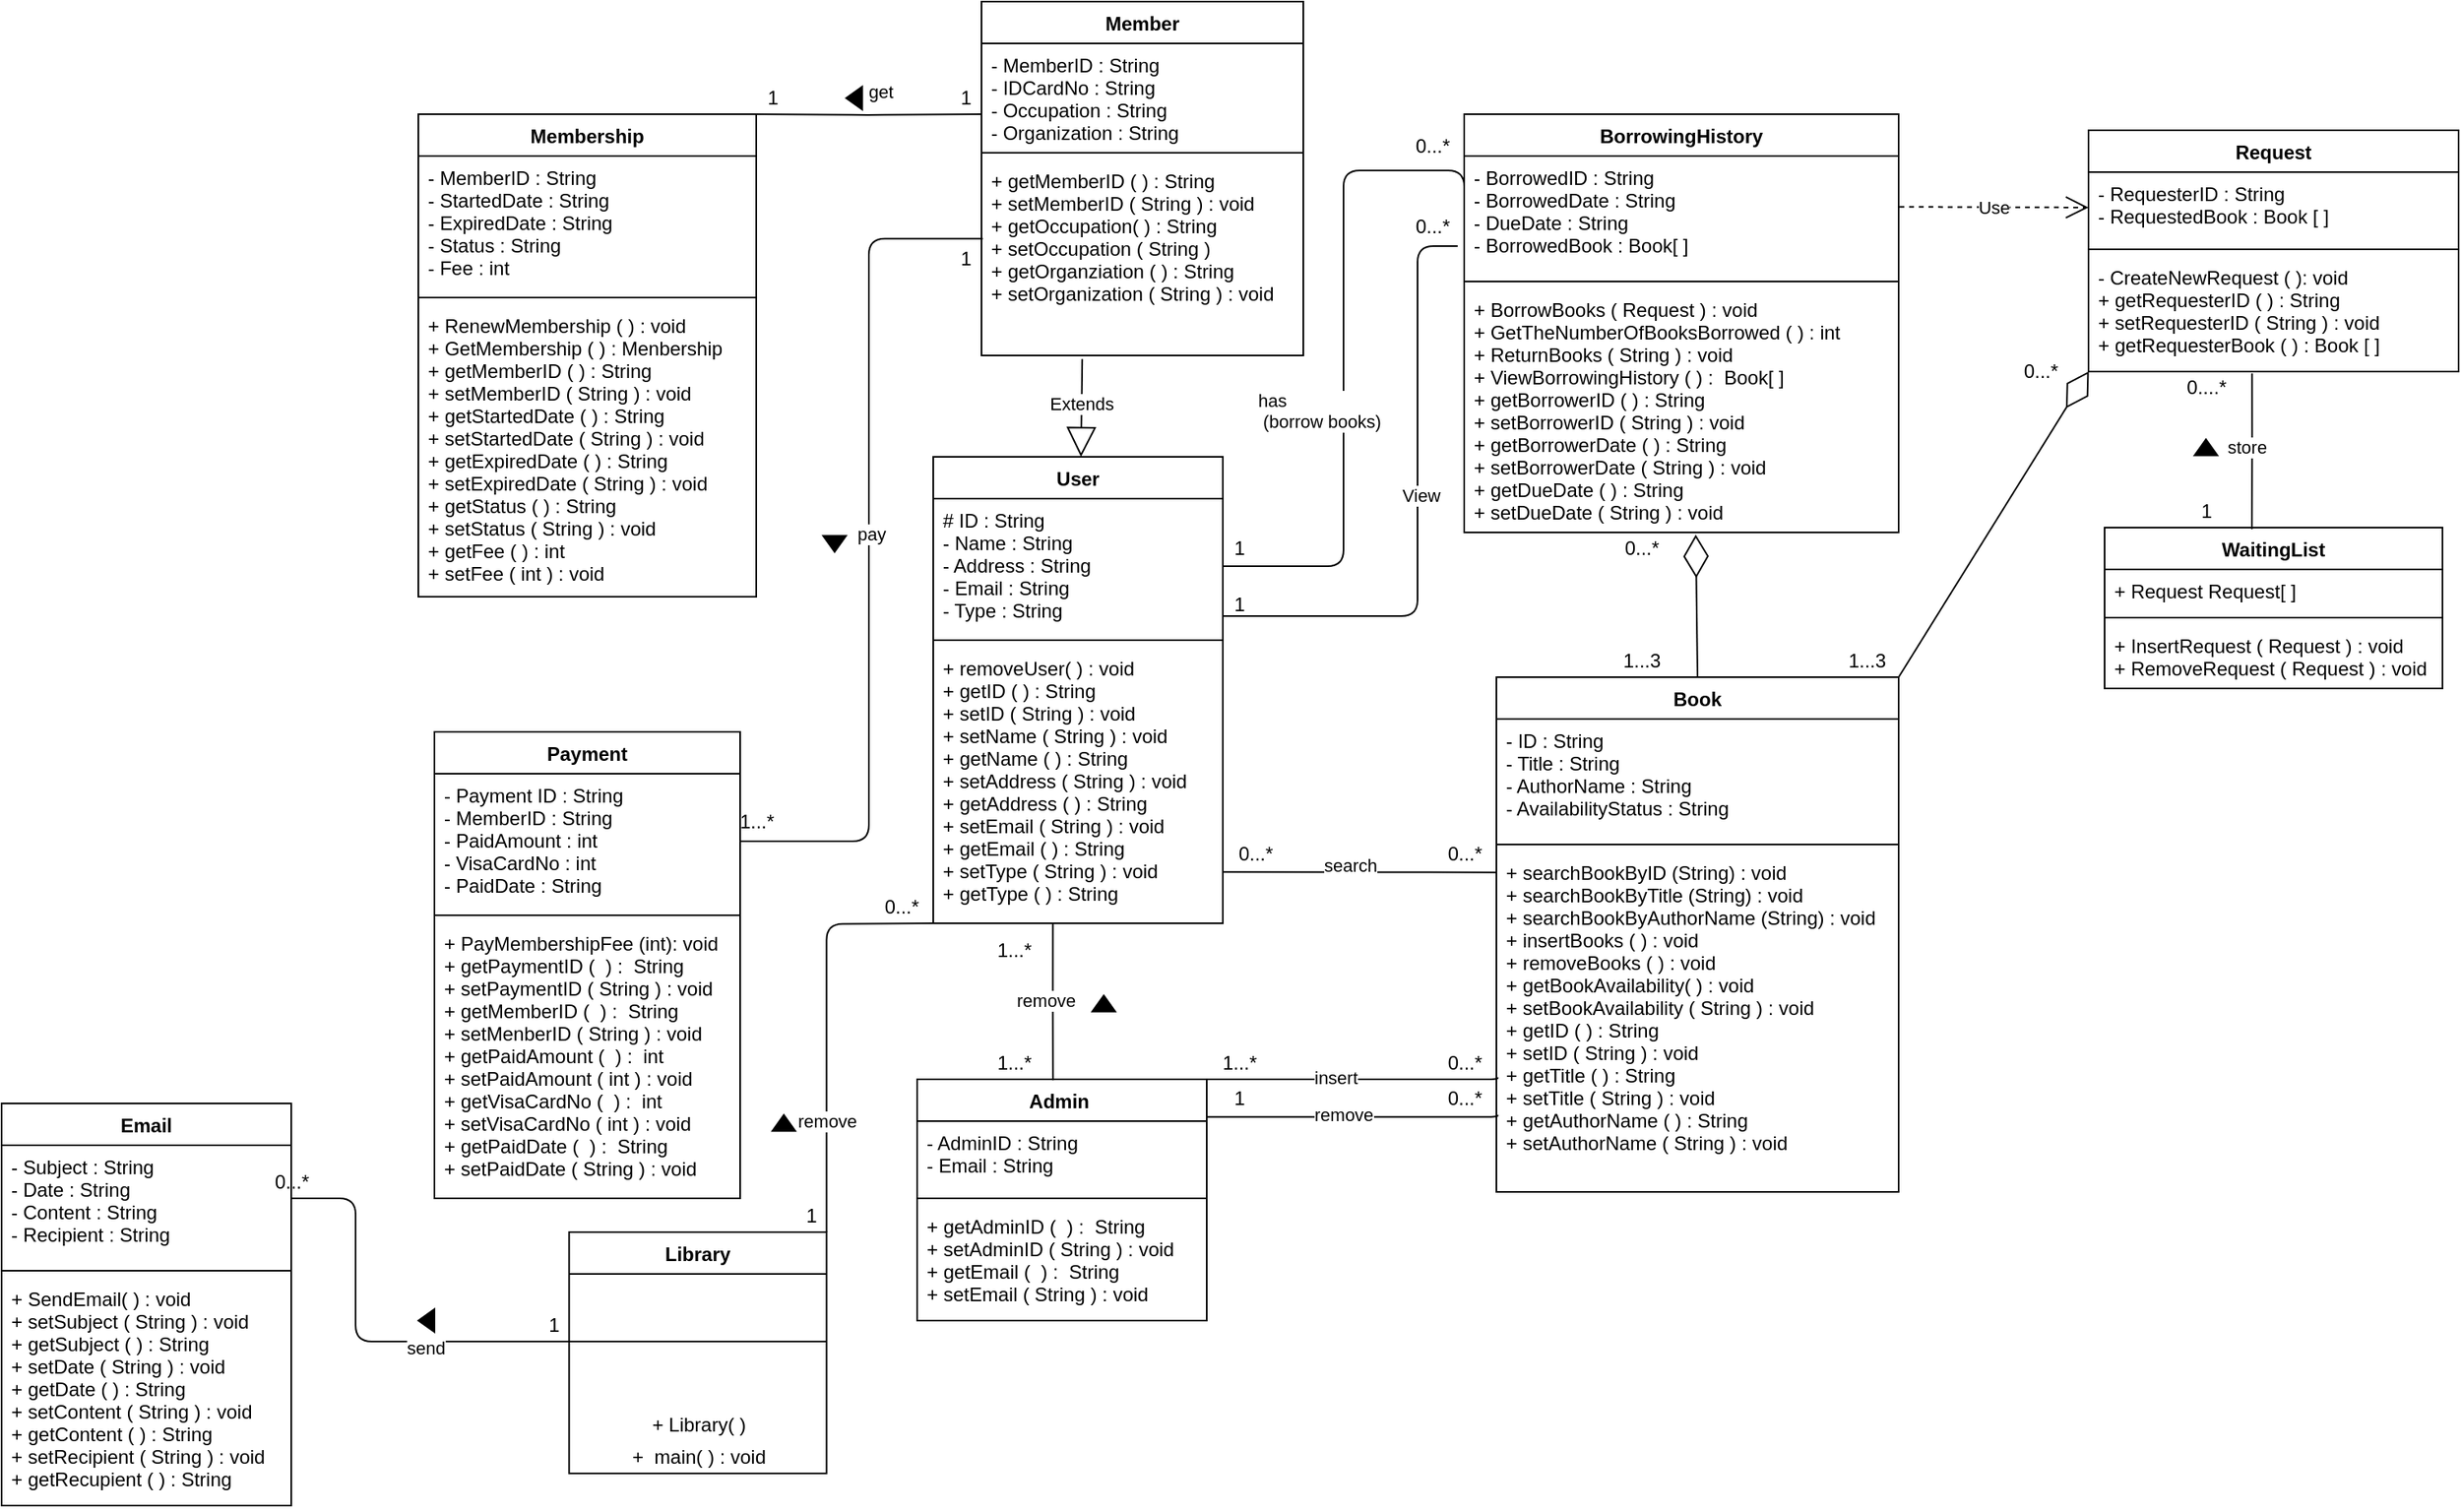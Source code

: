 <mxfile version="13.9.9" type="device"><diagram id="C5RBs43oDa-KdzZeNtuy" name="Page-1"><mxGraphModel dx="1422" dy="807" grid="1" gridSize="10" guides="1" tooltips="1" connect="1" arrows="1" fold="1" page="1" pageScale="1" pageWidth="1654" pageHeight="1169" math="0" shadow="0"><root><mxCell id="WIyWlLk6GJQsqaUBKTNV-0"/><mxCell id="WIyWlLk6GJQsqaUBKTNV-1" parent="WIyWlLk6GJQsqaUBKTNV-0"/><mxCell id="bGvBOqcxbhPky9NGJKSt-4" value="Admin " style="swimlane;fontStyle=1;align=center;verticalAlign=top;childLayout=stackLayout;horizontal=1;startSize=26;horizontalStack=0;resizeParent=1;resizeParentMax=0;resizeLast=0;collapsible=1;marginBottom=0;" parent="WIyWlLk6GJQsqaUBKTNV-1" vertex="1"><mxGeometry x="599" y="845" width="180" height="150" as="geometry"/></mxCell><mxCell id="bGvBOqcxbhPky9NGJKSt-5" value="- AdminID : String &#10;- Email : String &#10;" style="text;strokeColor=none;fillColor=none;align=left;verticalAlign=top;spacingLeft=4;spacingRight=4;overflow=hidden;rotatable=0;points=[[0,0.5],[1,0.5]];portConstraint=eastwest;" parent="bGvBOqcxbhPky9NGJKSt-4" vertex="1"><mxGeometry y="26" width="180" height="44" as="geometry"/></mxCell><mxCell id="bGvBOqcxbhPky9NGJKSt-6" value="" style="line;strokeWidth=1;fillColor=none;align=left;verticalAlign=middle;spacingTop=-1;spacingLeft=3;spacingRight=3;rotatable=0;labelPosition=right;points=[];portConstraint=eastwest;" parent="bGvBOqcxbhPky9NGJKSt-4" vertex="1"><mxGeometry y="70" width="180" height="8" as="geometry"/></mxCell><mxCell id="bGvBOqcxbhPky9NGJKSt-7" value="+ getAdminID (  ) :  String &#10;+ setAdminID ( String ) : void&#10;+ getEmail (  ) :  String &#10;+ setEmail ( String ) : void" style="text;strokeColor=none;fillColor=none;align=left;verticalAlign=top;spacingLeft=4;spacingRight=4;overflow=hidden;rotatable=0;points=[[0,0.5],[1,0.5]];portConstraint=eastwest;" parent="bGvBOqcxbhPky9NGJKSt-4" vertex="1"><mxGeometry y="78" width="180" height="72" as="geometry"/></mxCell><mxCell id="bGvBOqcxbhPky9NGJKSt-8" value="WaitingList&#10;" style="swimlane;fontStyle=1;align=center;verticalAlign=top;childLayout=stackLayout;horizontal=1;startSize=26;horizontalStack=0;resizeParent=1;resizeParentMax=0;resizeLast=0;collapsible=1;marginBottom=0;" parent="WIyWlLk6GJQsqaUBKTNV-1" vertex="1"><mxGeometry x="1337" y="502" width="210" height="100" as="geometry"/></mxCell><mxCell id="bGvBOqcxbhPky9NGJKSt-9" value="+ Request Request[ ]" style="text;strokeColor=none;fillColor=none;align=left;verticalAlign=top;spacingLeft=4;spacingRight=4;overflow=hidden;rotatable=0;points=[[0,0.5],[1,0.5]];portConstraint=eastwest;" parent="bGvBOqcxbhPky9NGJKSt-8" vertex="1"><mxGeometry y="26" width="210" height="26" as="geometry"/></mxCell><mxCell id="bGvBOqcxbhPky9NGJKSt-10" value="" style="line;strokeWidth=1;fillColor=none;align=left;verticalAlign=middle;spacingTop=-1;spacingLeft=3;spacingRight=3;rotatable=0;labelPosition=right;points=[];portConstraint=eastwest;" parent="bGvBOqcxbhPky9NGJKSt-8" vertex="1"><mxGeometry y="52" width="210" height="8" as="geometry"/></mxCell><mxCell id="bGvBOqcxbhPky9NGJKSt-11" value="+ InsertRequest ( Request ) : void&#10;+ RemoveRequest ( Request ) : void&#10;" style="text;strokeColor=none;fillColor=none;align=left;verticalAlign=top;spacingLeft=4;spacingRight=4;overflow=hidden;rotatable=0;points=[[0,0.5],[1,0.5]];portConstraint=eastwest;" parent="bGvBOqcxbhPky9NGJKSt-8" vertex="1"><mxGeometry y="60" width="210" height="40" as="geometry"/></mxCell><mxCell id="bGvBOqcxbhPky9NGJKSt-12" value="Membership&#10;" style="swimlane;fontStyle=1;align=center;verticalAlign=top;childLayout=stackLayout;horizontal=1;startSize=26;horizontalStack=0;resizeParent=1;resizeParentMax=0;resizeLast=0;collapsible=1;marginBottom=0;" parent="WIyWlLk6GJQsqaUBKTNV-1" vertex="1"><mxGeometry x="289" y="245" width="210" height="300" as="geometry"/></mxCell><mxCell id="bGvBOqcxbhPky9NGJKSt-13" value="- MemberID : String&#10;- StartedDate : String&#10;- ExpiredDate : String&#10;- Status : String &#10;- Fee : int&#10;" style="text;strokeColor=none;fillColor=none;align=left;verticalAlign=top;spacingLeft=4;spacingRight=4;overflow=hidden;rotatable=0;points=[[0,0.5],[1,0.5]];portConstraint=eastwest;" parent="bGvBOqcxbhPky9NGJKSt-12" vertex="1"><mxGeometry y="26" width="210" height="84" as="geometry"/></mxCell><mxCell id="bGvBOqcxbhPky9NGJKSt-14" value="" style="line;strokeWidth=1;fillColor=none;align=left;verticalAlign=middle;spacingTop=-1;spacingLeft=3;spacingRight=3;rotatable=0;labelPosition=right;points=[];portConstraint=eastwest;" parent="bGvBOqcxbhPky9NGJKSt-12" vertex="1"><mxGeometry y="110" width="210" height="8" as="geometry"/></mxCell><mxCell id="bGvBOqcxbhPky9NGJKSt-15" value="+ RenewMembership ( ) : void&#10;+ GetMembership ( ) : Menbership&#10;+ getMemberID ( ) : String&#10;+ setMemberID ( String ) : void&#10;+ getStartedDate ( ) : String&#10;+ setStartedDate ( String ) : void&#10;+ getExpiredDate ( ) : String&#10;+ setExpiredDate ( String ) : void&#10;+ getStatus ( ) : String&#10;+ setStatus ( String ) : void&#10;+ getFee ( ) : int&#10;+ setFee ( int ) : void&#10;" style="text;strokeColor=none;fillColor=none;align=left;verticalAlign=top;spacingLeft=4;spacingRight=4;overflow=hidden;rotatable=0;points=[[0,0.5],[1,0.5]];portConstraint=eastwest;" parent="bGvBOqcxbhPky9NGJKSt-12" vertex="1"><mxGeometry y="118" width="210" height="182" as="geometry"/></mxCell><mxCell id="bGvBOqcxbhPky9NGJKSt-16" value="Email&#10;" style="swimlane;fontStyle=1;align=center;verticalAlign=top;childLayout=stackLayout;horizontal=1;startSize=26;horizontalStack=0;resizeParent=1;resizeParentMax=0;resizeLast=0;collapsible=1;marginBottom=0;" parent="WIyWlLk6GJQsqaUBKTNV-1" vertex="1"><mxGeometry x="30" y="860" width="180" height="250" as="geometry"/></mxCell><mxCell id="bGvBOqcxbhPky9NGJKSt-17" value="- Subject : String&#10;- Date : String&#10;- Content : String &#10;- Recipient : String&#10;" style="text;strokeColor=none;fillColor=none;align=left;verticalAlign=top;spacingLeft=4;spacingRight=4;overflow=hidden;rotatable=0;points=[[0,0.5],[1,0.5]];portConstraint=eastwest;" parent="bGvBOqcxbhPky9NGJKSt-16" vertex="1"><mxGeometry y="26" width="180" height="74" as="geometry"/></mxCell><mxCell id="bGvBOqcxbhPky9NGJKSt-18" value="" style="line;strokeWidth=1;fillColor=none;align=left;verticalAlign=middle;spacingTop=-1;spacingLeft=3;spacingRight=3;rotatable=0;labelPosition=right;points=[];portConstraint=eastwest;" parent="bGvBOqcxbhPky9NGJKSt-16" vertex="1"><mxGeometry y="100" width="180" height="8" as="geometry"/></mxCell><mxCell id="bGvBOqcxbhPky9NGJKSt-19" value="+ SendEmail( ) : void&#10;+ setSubject ( String ) : void&#10;+ getSubject ( ) : String&#10;+ setDate ( String ) : void&#10;+ getDate ( ) : String&#10;+ setContent ( String ) : void&#10;+ getContent ( ) : String&#10;+ setRecipient ( String ) : void&#10;+ getRecupient ( ) : String&#10; " style="text;strokeColor=none;fillColor=none;align=left;verticalAlign=top;spacingLeft=4;spacingRight=4;overflow=hidden;rotatable=0;points=[[0,0.5],[1,0.5]];portConstraint=eastwest;fontStyle=0" parent="bGvBOqcxbhPky9NGJKSt-16" vertex="1"><mxGeometry y="108" width="180" height="142" as="geometry"/></mxCell><mxCell id="bGvBOqcxbhPky9NGJKSt-20" value="Member&#10;" style="swimlane;fontStyle=1;align=center;verticalAlign=top;childLayout=stackLayout;horizontal=1;startSize=26;horizontalStack=0;resizeParent=1;resizeParentMax=0;resizeLast=0;collapsible=1;marginBottom=0;" parent="WIyWlLk6GJQsqaUBKTNV-1" vertex="1"><mxGeometry x="639" y="175" width="200" height="220" as="geometry"/></mxCell><mxCell id="bGvBOqcxbhPky9NGJKSt-21" value="- MemberID : String&#10;- IDCardNo : String &#10;- Occupation : String &#10;- Organization : String &#10;" style="text;strokeColor=none;fillColor=none;align=left;verticalAlign=top;spacingLeft=4;spacingRight=4;overflow=hidden;rotatable=0;points=[[0,0.5],[1,0.5]];portConstraint=eastwest;" parent="bGvBOqcxbhPky9NGJKSt-20" vertex="1"><mxGeometry y="26" width="200" height="64" as="geometry"/></mxCell><mxCell id="bGvBOqcxbhPky9NGJKSt-22" value="" style="line;strokeWidth=1;fillColor=none;align=left;verticalAlign=middle;spacingTop=-1;spacingLeft=3;spacingRight=3;rotatable=0;labelPosition=right;points=[];portConstraint=eastwest;" parent="bGvBOqcxbhPky9NGJKSt-20" vertex="1"><mxGeometry y="90" width="200" height="8" as="geometry"/></mxCell><mxCell id="bGvBOqcxbhPky9NGJKSt-23" value="+ getMemberID ( ) : String&#10;+ setMemberID ( String ) : void&#10;+ getOccupation( ) : String&#10;+ setOccupation ( String ) &#10;+ getOrganziation ( ) : String&#10;+ setOrganization ( String ) : void" style="text;strokeColor=none;fillColor=none;align=left;verticalAlign=top;spacingLeft=4;spacingRight=4;overflow=hidden;rotatable=0;points=[[0,0.5],[1,0.5]];portConstraint=eastwest;" parent="bGvBOqcxbhPky9NGJKSt-20" vertex="1"><mxGeometry y="98" width="200" height="122" as="geometry"/></mxCell><mxCell id="bGvBOqcxbhPky9NGJKSt-28" value="Request&#10;" style="swimlane;fontStyle=1;align=center;verticalAlign=top;childLayout=stackLayout;horizontal=1;startSize=26;horizontalStack=0;resizeParent=1;resizeParentMax=0;resizeLast=0;collapsible=1;marginBottom=0;" parent="WIyWlLk6GJQsqaUBKTNV-1" vertex="1"><mxGeometry x="1327" y="255" width="230" height="150" as="geometry"/></mxCell><mxCell id="bGvBOqcxbhPky9NGJKSt-29" value="- RequesterID : String &#10;- RequestedBook : Book [ ]&#10;" style="text;strokeColor=none;fillColor=none;align=left;verticalAlign=top;spacingLeft=4;spacingRight=4;overflow=hidden;rotatable=0;points=[[0,0.5],[1,0.5]];portConstraint=eastwest;" parent="bGvBOqcxbhPky9NGJKSt-28" vertex="1"><mxGeometry y="26" width="230" height="44" as="geometry"/></mxCell><mxCell id="bGvBOqcxbhPky9NGJKSt-30" value="" style="line;strokeWidth=1;fillColor=none;align=left;verticalAlign=middle;spacingTop=-1;spacingLeft=3;spacingRight=3;rotatable=0;labelPosition=right;points=[];portConstraint=eastwest;" parent="bGvBOqcxbhPky9NGJKSt-28" vertex="1"><mxGeometry y="70" width="230" height="8" as="geometry"/></mxCell><mxCell id="bGvBOqcxbhPky9NGJKSt-31" value="- CreateNewRequest ( ): void&#10;+ getRequesterID ( ) : String&#10;+ setRequesterID ( String ) : void&#10;+ getRequesterBook ( ) : Book [ ]&#10;" style="text;strokeColor=none;fillColor=none;align=left;verticalAlign=top;spacingLeft=4;spacingRight=4;overflow=hidden;rotatable=0;points=[[0,0.5],[1,0.5]];portConstraint=eastwest;" parent="bGvBOqcxbhPky9NGJKSt-28" vertex="1"><mxGeometry y="78" width="230" height="72" as="geometry"/></mxCell><mxCell id="bGvBOqcxbhPky9NGJKSt-32" value="Payment&#10;" style="swimlane;fontStyle=1;align=center;verticalAlign=top;childLayout=stackLayout;horizontal=1;startSize=26;horizontalStack=0;resizeParent=1;resizeParentMax=0;resizeLast=0;collapsible=1;marginBottom=0;" parent="WIyWlLk6GJQsqaUBKTNV-1" vertex="1"><mxGeometry x="299" y="629" width="190" height="290" as="geometry"/></mxCell><mxCell id="bGvBOqcxbhPky9NGJKSt-33" value="- Payment ID : String &#10;- MemberID : String &#10;- PaidAmount : int&#10;- VisaCardNo : int&#10;- PaidDate : String&#10;" style="text;strokeColor=none;fillColor=none;align=left;verticalAlign=top;spacingLeft=4;spacingRight=4;overflow=hidden;rotatable=0;points=[[0,0.5],[1,0.5]];portConstraint=eastwest;" parent="bGvBOqcxbhPky9NGJKSt-32" vertex="1"><mxGeometry y="26" width="190" height="84" as="geometry"/></mxCell><mxCell id="bGvBOqcxbhPky9NGJKSt-34" value="" style="line;strokeWidth=1;fillColor=none;align=left;verticalAlign=middle;spacingTop=-1;spacingLeft=3;spacingRight=3;rotatable=0;labelPosition=right;points=[];portConstraint=eastwest;" parent="bGvBOqcxbhPky9NGJKSt-32" vertex="1"><mxGeometry y="110" width="190" height="8" as="geometry"/></mxCell><mxCell id="bGvBOqcxbhPky9NGJKSt-35" value="+ PayMembershipFee (int): void&#10;+ getPaymentID (  ) :  String &#10;+ setPaymentID ( String ) : void&#10;+ getMemberID (  ) :  String &#10;+ setMenberID ( String ) : void&#10;+ getPaidAmount (  ) :  int &#10;+ setPaidAmount ( int ) : void&#10;+ getVisaCardNo (  ) :  int &#10;+ setVisaCardNo ( int ) : void&#10;+ getPaidDate (  ) :  String &#10;+ setPaidDate ( String ) : void" style="text;strokeColor=none;fillColor=none;align=left;verticalAlign=top;spacingLeft=4;spacingRight=4;overflow=hidden;rotatable=0;points=[[0,0.5],[1,0.5]];portConstraint=eastwest;" parent="bGvBOqcxbhPky9NGJKSt-32" vertex="1"><mxGeometry y="118" width="190" height="172" as="geometry"/></mxCell><mxCell id="bGvBOqcxbhPky9NGJKSt-41" value="User" style="swimlane;fontStyle=1;align=center;verticalAlign=top;childLayout=stackLayout;horizontal=1;startSize=26;horizontalStack=0;resizeParent=1;resizeParentMax=0;resizeLast=0;collapsible=1;marginBottom=0;" parent="WIyWlLk6GJQsqaUBKTNV-1" vertex="1"><mxGeometry x="609" y="458" width="180" height="290" as="geometry"/></mxCell><mxCell id="bGvBOqcxbhPky9NGJKSt-42" value="# ID : String&#10;- Name : String&#10;- Address : String&#10;- Email : String&#10;- Type : String" style="text;strokeColor=none;fillColor=none;align=left;verticalAlign=top;spacingLeft=4;spacingRight=4;overflow=hidden;rotatable=0;points=[[0,0.5],[1,0.5]];portConstraint=eastwest;" parent="bGvBOqcxbhPky9NGJKSt-41" vertex="1"><mxGeometry y="26" width="180" height="84" as="geometry"/></mxCell><mxCell id="bGvBOqcxbhPky9NGJKSt-43" value="" style="line;strokeWidth=1;fillColor=none;align=left;verticalAlign=middle;spacingTop=-1;spacingLeft=3;spacingRight=3;rotatable=0;labelPosition=right;points=[];portConstraint=eastwest;" parent="bGvBOqcxbhPky9NGJKSt-41" vertex="1"><mxGeometry y="110" width="180" height="8" as="geometry"/></mxCell><mxCell id="bGvBOqcxbhPky9NGJKSt-44" value="+ removeUser( ) : void&#10;+ getID ( ) : String&#10;+ setID ( String ) : void&#10;+ setName ( String ) : void&#10;+ getName ( ) : String&#10;+ setAddress ( String ) : void&#10;+ getAddress ( ) : String&#10;+ setEmail ( String ) : void&#10;+ getEmail ( ) : String&#10;+ setType ( String ) : void&#10;+ getType ( ) : String" style="text;strokeColor=none;fillColor=none;align=left;verticalAlign=top;spacingLeft=4;spacingRight=4;overflow=hidden;rotatable=0;points=[[0,0.5],[1,0.5]];portConstraint=eastwest;" parent="bGvBOqcxbhPky9NGJKSt-41" vertex="1"><mxGeometry y="118" width="180" height="172" as="geometry"/></mxCell><mxCell id="bGvBOqcxbhPky9NGJKSt-45" value="BorrowingHistory&#10;" style="swimlane;fontStyle=1;align=center;verticalAlign=top;childLayout=stackLayout;horizontal=1;startSize=26;horizontalStack=0;resizeParent=1;resizeParentMax=0;resizeLast=0;collapsible=1;marginBottom=0;" parent="WIyWlLk6GJQsqaUBKTNV-1" vertex="1"><mxGeometry x="939" y="245" width="270" height="260" as="geometry"/></mxCell><mxCell id="bGvBOqcxbhPky9NGJKSt-46" value="- BorrowedID : String&#10;- BorrowedDate : String&#10;- DueDate : String&#10;- BorrowedBook : Book[ ]" style="text;strokeColor=none;fillColor=none;align=left;verticalAlign=top;spacingLeft=4;spacingRight=4;overflow=hidden;rotatable=0;points=[[0,0.5],[1,0.5]];portConstraint=eastwest;" parent="bGvBOqcxbhPky9NGJKSt-45" vertex="1"><mxGeometry y="26" width="270" height="74" as="geometry"/></mxCell><mxCell id="bGvBOqcxbhPky9NGJKSt-47" value="" style="line;strokeWidth=1;fillColor=none;align=left;verticalAlign=middle;spacingTop=-1;spacingLeft=3;spacingRight=3;rotatable=0;labelPosition=right;points=[];portConstraint=eastwest;" parent="bGvBOqcxbhPky9NGJKSt-45" vertex="1"><mxGeometry y="100" width="270" height="8" as="geometry"/></mxCell><mxCell id="bGvBOqcxbhPky9NGJKSt-48" value="+ BorrowBooks ( Request ) : void&#10;+ GetTheNumberOfBooksBorrowed ( ) : int&#10;+ ReturnBooks ( String ) : void&#10;+ ViewBorrowingHistory ( ) :  Book[ ]&#10;+ getBorrowerID ( ) : String&#10;+ setBorrowerID ( String ) : void&#10;+ getBorrowerDate ( ) : String&#10;+ setBorrowerDate ( String ) : void&#10;+ getDueDate ( ) : String&#10;+ setDueDate ( String ) : void&#10;&#10;&#10;&#10;&#10;" style="text;strokeColor=none;fillColor=none;align=left;verticalAlign=top;spacingLeft=4;spacingRight=4;overflow=hidden;rotatable=0;points=[[0,0.5],[1,0.5]];portConstraint=eastwest;" parent="bGvBOqcxbhPky9NGJKSt-45" vertex="1"><mxGeometry y="108" width="270" height="152" as="geometry"/></mxCell><mxCell id="bGvBOqcxbhPky9NGJKSt-49" value="Book&#10;" style="swimlane;fontStyle=1;align=center;verticalAlign=top;childLayout=stackLayout;horizontal=1;startSize=26;horizontalStack=0;resizeParent=1;resizeParentMax=0;resizeLast=0;collapsible=1;marginBottom=0;" parent="WIyWlLk6GJQsqaUBKTNV-1" vertex="1"><mxGeometry x="959" y="595" width="250" height="320" as="geometry"/></mxCell><mxCell id="bGvBOqcxbhPky9NGJKSt-50" value="- ID : String&#10;- Title : String&#10;- AuthorName : String&#10;- AvailabilityStatus : String" style="text;strokeColor=none;fillColor=none;align=left;verticalAlign=top;spacingLeft=4;spacingRight=4;overflow=hidden;rotatable=0;points=[[0,0.5],[1,0.5]];portConstraint=eastwest;" parent="bGvBOqcxbhPky9NGJKSt-49" vertex="1"><mxGeometry y="26" width="250" height="74" as="geometry"/></mxCell><mxCell id="bGvBOqcxbhPky9NGJKSt-51" value="" style="line;strokeWidth=1;fillColor=none;align=left;verticalAlign=middle;spacingTop=-1;spacingLeft=3;spacingRight=3;rotatable=0;labelPosition=right;points=[];portConstraint=eastwest;" parent="bGvBOqcxbhPky9NGJKSt-49" vertex="1"><mxGeometry y="100" width="250" height="8" as="geometry"/></mxCell><mxCell id="bGvBOqcxbhPky9NGJKSt-52" value="+ searchBookByID (String) : void&#10;+ searchBookByTitle (String) : void&#10;+ searchBookByAuthorName (String) : void&#10;+ insertBooks ( ) : void&#10;+ removeBooks ( ) : void &#10;+ getBookAvailability( ) : void&#10;+ setBookAvailability ( String ) : void&#10;+ getID ( ) : String&#10;+ setID ( String ) : void&#10;+ getTitle ( ) : String&#10;+ setTitle ( String ) : void &#10;+ getAuthorName ( ) : String&#10;+ setAuthorName ( String ) : void  " style="text;strokeColor=none;fillColor=none;align=left;verticalAlign=top;spacingLeft=4;spacingRight=4;overflow=hidden;rotatable=0;points=[[0,0.5],[1,0.5]];portConstraint=eastwest;" parent="bGvBOqcxbhPky9NGJKSt-49" vertex="1"><mxGeometry y="108" width="250" height="212" as="geometry"/></mxCell><mxCell id="bGvBOqcxbhPky9NGJKSt-53" value="Extends" style="endArrow=block;endSize=16;endFill=0;html=1;exitX=0.313;exitY=1.018;exitDx=0;exitDy=0;exitPerimeter=0;" parent="WIyWlLk6GJQsqaUBKTNV-1" source="bGvBOqcxbhPky9NGJKSt-23" target="bGvBOqcxbhPky9NGJKSt-41" edge="1"><mxGeometry x="-0.089" width="160" relative="1" as="geometry"><mxPoint x="739" y="384" as="sourcePoint"/><mxPoint x="709" y="395" as="targetPoint"/><mxPoint as="offset"/></mxGeometry></mxCell><mxCell id="bGvBOqcxbhPky9NGJKSt-57" value="" style="endArrow=none;html=1;edgeStyle=orthogonalEdgeStyle;exitX=1;exitY=0.5;exitDx=0;exitDy=0;entryX=0;entryY=0.5;entryDx=0;entryDy=0;" parent="WIyWlLk6GJQsqaUBKTNV-1" source="bGvBOqcxbhPky9NGJKSt-42" target="bGvBOqcxbhPky9NGJKSt-46" edge="1"><mxGeometry relative="1" as="geometry"><mxPoint x="819" y="575" as="sourcePoint"/><mxPoint x="979" y="575" as="targetPoint"/><Array as="points"><mxPoint x="864" y="526"/><mxPoint x="864" y="280"/><mxPoint x="939" y="280"/></Array></mxGeometry></mxCell><mxCell id="bGvBOqcxbhPky9NGJKSt-63" value="" style="endArrow=diamondThin;endFill=0;endSize=24;html=1;exitX=0.5;exitY=0;exitDx=0;exitDy=0;entryX=0.533;entryY=1.009;entryDx=0;entryDy=0;entryPerimeter=0;" parent="WIyWlLk6GJQsqaUBKTNV-1" source="bGvBOqcxbhPky9NGJKSt-49" target="bGvBOqcxbhPky9NGJKSt-48" edge="1"><mxGeometry width="160" relative="1" as="geometry"><mxPoint x="1069" y="508" as="sourcePoint"/><mxPoint x="1074" y="445" as="targetPoint"/></mxGeometry></mxCell><mxCell id="bGvBOqcxbhPky9NGJKSt-64" value="0...*" style="text;html=1;align=center;verticalAlign=middle;resizable=0;points=[];autosize=1;" parent="WIyWlLk6GJQsqaUBKTNV-1" vertex="1"><mxGeometry x="1029" y="505" width="40" height="20" as="geometry"/></mxCell><mxCell id="bGvBOqcxbhPky9NGJKSt-65" value="1...3" style="text;html=1;align=center;verticalAlign=middle;resizable=0;points=[];autosize=1;" parent="WIyWlLk6GJQsqaUBKTNV-1" vertex="1"><mxGeometry x="1029" y="575" width="40" height="20" as="geometry"/></mxCell><mxCell id="31-n75gtNm81_LFvKm4c-11" value="" style="endArrow=none;html=1;edgeStyle=orthogonalEdgeStyle;entryX=0.001;entryY=0.687;entryDx=0;entryDy=0;entryPerimeter=0;" parent="WIyWlLk6GJQsqaUBKTNV-1" target="bGvBOqcxbhPky9NGJKSt-21" edge="1"><mxGeometry relative="1" as="geometry"><mxPoint x="497" y="245" as="sourcePoint"/><mxPoint x="637" y="240" as="targetPoint"/><Array as="points"/></mxGeometry></mxCell><mxCell id="31-n75gtNm81_LFvKm4c-14" value="" style="endArrow=none;html=1;edgeStyle=orthogonalEdgeStyle;entryX=0.004;entryY=0.405;entryDx=0;entryDy=0;exitX=1;exitY=0.5;exitDx=0;exitDy=0;entryPerimeter=0;" parent="WIyWlLk6GJQsqaUBKTNV-1" source="bGvBOqcxbhPky9NGJKSt-33" target="bGvBOqcxbhPky9NGJKSt-23" edge="1"><mxGeometry relative="1" as="geometry"><mxPoint x="509" y="445" as="sourcePoint"/><mxPoint x="669" y="323" as="targetPoint"/><Array as="points"><mxPoint x="569" y="697"/><mxPoint x="569" y="322"/></Array></mxGeometry></mxCell><mxCell id="31-n75gtNm81_LFvKm4c-38" value="" style="endArrow=none;html=1;edgeStyle=orthogonalEdgeStyle;entryX=0.469;entryY=0.004;entryDx=0;entryDy=0;entryPerimeter=0;exitX=0.413;exitY=1.001;exitDx=0;exitDy=0;exitPerimeter=0;" parent="WIyWlLk6GJQsqaUBKTNV-1" source="bGvBOqcxbhPky9NGJKSt-44" target="bGvBOqcxbhPky9NGJKSt-4" edge="1"><mxGeometry relative="1" as="geometry"><mxPoint x="683" y="747" as="sourcePoint"/><mxPoint x="679" y="775" as="targetPoint"/><Array as="points"><mxPoint x="683" y="797"/><mxPoint x="683" y="797"/></Array></mxGeometry></mxCell><mxCell id="31-n75gtNm81_LFvKm4c-47" value="" style="endArrow=none;html=1;edgeStyle=orthogonalEdgeStyle;exitX=1.001;exitY=0.815;exitDx=0;exitDy=0;exitPerimeter=0;" parent="WIyWlLk6GJQsqaUBKTNV-1" source="bGvBOqcxbhPky9NGJKSt-44" edge="1"><mxGeometry relative="1" as="geometry"><mxPoint x="787" y="716" as="sourcePoint"/><mxPoint x="958.68" y="716.374" as="targetPoint"/><Array as="points"><mxPoint x="899" y="716"/></Array></mxGeometry></mxCell><mxCell id="31-n75gtNm81_LFvKm4c-48" value="search" style="edgeLabel;resizable=0;html=1;align=left;verticalAlign=bottom;" parent="31-n75gtNm81_LFvKm4c-47" connectable="0" vertex="1"><mxGeometry x="-1" relative="1" as="geometry"><mxPoint x="60.82" y="3.82" as="offset"/></mxGeometry></mxCell><mxCell id="31-n75gtNm81_LFvKm4c-50" value="" style="endArrow=none;html=1;edgeStyle=orthogonalEdgeStyle;entryX=0.003;entryY=0.664;entryDx=0;entryDy=0;entryPerimeter=0;exitX=1;exitY=0;exitDx=0;exitDy=0;" parent="WIyWlLk6GJQsqaUBKTNV-1" source="bGvBOqcxbhPky9NGJKSt-4" target="bGvBOqcxbhPky9NGJKSt-52" edge="1"><mxGeometry relative="1" as="geometry"><mxPoint x="763.48" y="942.86" as="sourcePoint"/><mxPoint x="1089" y="895" as="targetPoint"/><Array as="points"><mxPoint x="960" y="845"/></Array></mxGeometry></mxCell><mxCell id="31-n75gtNm81_LFvKm4c-51" value="insert" style="edgeLabel;resizable=0;html=1;align=left;verticalAlign=bottom;" parent="31-n75gtNm81_LFvKm4c-50" connectable="0" vertex="1"><mxGeometry x="-1" relative="1" as="geometry"><mxPoint x="65.0" y="7" as="offset"/></mxGeometry></mxCell><mxCell id="imXeEeffL5trYWQ96v0O-0" value="1&lt;span style=&quot;color: rgba(0 , 0 , 0 , 0) ; font-family: monospace ; font-size: 0px&quot;&gt;%3CmxGraphModel%3E%3Croot%3E%3CmxCell%20id%3D%220%22%2F%3E%3CmxCell%20id%3D%221%22%20parent%3D%220%22%2F%3E%3CmxCell%20id%3D%222%22%20value%3D%221...*%22%20style%3D%22text%3Bhtml%3D1%3Balign%3Dcenter%3BverticalAlign%3Dmiddle%3Bresizable%3D0%3Bpoints%3D%5B%5D%3Bautosize%3D1%3B%22%20vertex%3D%221%22%20parent%3D%221%22%3E%3CmxGeometry%20x%3D%22860%22%20y%3D%22290%22%20width%3D%2240%22%20height%3D%2220%22%20as%3D%22geometry%22%2F%3E%3C%2FmxCell%3E%3C%2Froot%3E%3C%2FmxGraphModel%3E&lt;/span&gt;" style="text;html=1;align=center;verticalAlign=middle;resizable=0;points=[];autosize=1;" parent="WIyWlLk6GJQsqaUBKTNV-1" vertex="1"><mxGeometry x="789" y="505" width="20" height="20" as="geometry"/></mxCell><mxCell id="USMyU3LuSZkCVgVc_LSt-1" value="0...*" style="text;html=1;align=center;verticalAlign=middle;resizable=0;points=[];autosize=1;" parent="WIyWlLk6GJQsqaUBKTNV-1" vertex="1"><mxGeometry x="919" y="695" width="40" height="20" as="geometry"/></mxCell><mxCell id="USMyU3LuSZkCVgVc_LSt-2" value="has&lt;br&gt;&amp;nbsp;(borrow books)" style="edgeLabel;resizable=0;html=1;align=left;verticalAlign=bottom;" parent="WIyWlLk6GJQsqaUBKTNV-1" connectable="0" vertex="1"><mxGeometry x="809" y="444.996" as="geometry"/></mxCell><mxCell id="USMyU3LuSZkCVgVc_LSt-3" value="remove" style="edgeLabel;resizable=0;html=1;align=left;verticalAlign=bottom;" parent="WIyWlLk6GJQsqaUBKTNV-1" connectable="0" vertex="1"><mxGeometry x="659" y="804.996" as="geometry"/></mxCell><mxCell id="USMyU3LuSZkCVgVc_LSt-4" value="1...*&lt;span style=&quot;color: rgba(0 , 0 , 0 , 0) ; font-family: monospace ; font-size: 0px&quot;&gt;%3CmxGraphModel%3E%3Croot%3E%3CmxCell%20id%3D%220%22%2F%3E%3CmxCell%20id%3D%221%22%20parent%3D%220%22%2F%3E%3CmxCell%20id%3D%222%22%20value%3D%221...*%22%20style%3D%22text%3Bhtml%3D1%3Balign%3Dcenter%3BverticalAlign%3Dmiddle%3Bresizable%3D0%3Bpoints%3D%5B%5D%3Bautosize%3D1%3B%22%20vertex%3D%221%22%20parent%3D%221%22%3E%3CmxGeometry%20x%3D%22860%22%20y%3D%22290%22%20width%3D%2240%22%20height%3D%2220%22%20as%3D%22geometry%22%2F%3E%3C%2FmxCell%3E%3C%2Froot%3E%3C%2FmxGraphModel%&lt;/span&gt;" style="text;html=1;align=center;verticalAlign=middle;resizable=0;points=[];autosize=1;" parent="WIyWlLk6GJQsqaUBKTNV-1" vertex="1"><mxGeometry x="779" y="825" width="40" height="20" as="geometry"/></mxCell><mxCell id="USMyU3LuSZkCVgVc_LSt-5" value="1...*" style="text;html=1;align=center;verticalAlign=middle;resizable=0;points=[];autosize=1;" parent="WIyWlLk6GJQsqaUBKTNV-1" vertex="1"><mxGeometry x="639" y="755" width="40" height="20" as="geometry"/></mxCell><mxCell id="USMyU3LuSZkCVgVc_LSt-6" value="0...*" style="text;html=1;align=center;verticalAlign=middle;resizable=0;points=[];autosize=1;" parent="WIyWlLk6GJQsqaUBKTNV-1" vertex="1"><mxGeometry x="789" y="695" width="40" height="20" as="geometry"/></mxCell><mxCell id="USMyU3LuSZkCVgVc_LSt-7" value="0...*" style="text;html=1;align=center;verticalAlign=middle;resizable=0;points=[];autosize=1;" parent="WIyWlLk6GJQsqaUBKTNV-1" vertex="1"><mxGeometry x="919" y="825" width="40" height="20" as="geometry"/></mxCell><mxCell id="USMyU3LuSZkCVgVc_LSt-8" value="1...*" style="text;html=1;align=center;verticalAlign=middle;resizable=0;points=[];autosize=1;" parent="WIyWlLk6GJQsqaUBKTNV-1" vertex="1"><mxGeometry x="639" y="825" width="40" height="20" as="geometry"/></mxCell><mxCell id="USMyU3LuSZkCVgVc_LSt-9" value="" style="verticalLabelPosition=bottom;verticalAlign=top;html=1;shape=mxgraph.basic.acute_triangle;dx=0.5;fillColor=#000000;direction=north;" parent="WIyWlLk6GJQsqaUBKTNV-1" vertex="1"><mxGeometry x="289.005" y="987.855" width="10" height="14.29" as="geometry"/></mxCell><mxCell id="USMyU3LuSZkCVgVc_LSt-11" value="Use" style="endArrow=open;endSize=12;dashed=1;html=1;exitX=1.002;exitY=0.427;exitDx=0;exitDy=0;entryX=0;entryY=0.5;entryDx=0;entryDy=0;exitPerimeter=0;" parent="WIyWlLk6GJQsqaUBKTNV-1" source="bGvBOqcxbhPky9NGJKSt-46" target="bGvBOqcxbhPky9NGJKSt-29" edge="1"><mxGeometry width="160" relative="1" as="geometry"><mxPoint x="1247" y="294.41" as="sourcePoint"/><mxPoint x="1407" y="294.41" as="targetPoint"/></mxGeometry></mxCell><mxCell id="USMyU3LuSZkCVgVc_LSt-14" value="" style="endArrow=diamondThin;endFill=0;endSize=24;html=1;exitX=1;exitY=0;exitDx=0;exitDy=0;entryX=0.001;entryY=0.998;entryDx=0;entryDy=0;entryPerimeter=0;" parent="WIyWlLk6GJQsqaUBKTNV-1" source="bGvBOqcxbhPky9NGJKSt-49" target="bGvBOqcxbhPky9NGJKSt-31" edge="1"><mxGeometry width="160" relative="1" as="geometry"><mxPoint x="1258.09" y="596.32" as="sourcePoint"/><mxPoint x="1257" y="507.688" as="targetPoint"/></mxGeometry></mxCell><mxCell id="USMyU3LuSZkCVgVc_LSt-15" value="1...3" style="text;html=1;align=center;verticalAlign=middle;resizable=0;points=[];autosize=1;" parent="WIyWlLk6GJQsqaUBKTNV-1" vertex="1"><mxGeometry x="1169" y="575" width="40" height="20" as="geometry"/></mxCell><mxCell id="USMyU3LuSZkCVgVc_LSt-16" value="0...*" style="text;html=1;align=center;verticalAlign=middle;resizable=0;points=[];autosize=1;" parent="WIyWlLk6GJQsqaUBKTNV-1" vertex="1"><mxGeometry x="1277" y="395" width="40" height="20" as="geometry"/></mxCell><mxCell id="USMyU3LuSZkCVgVc_LSt-20" value="get" style="edgeLabel;resizable=0;html=1;align=left;verticalAlign=bottom;" parent="WIyWlLk6GJQsqaUBKTNV-1" connectable="0" vertex="1"><mxGeometry x="566.99" y="239.996" as="geometry"/></mxCell><mxCell id="USMyU3LuSZkCVgVc_LSt-21" value="" style="verticalLabelPosition=bottom;verticalAlign=top;html=1;shape=mxgraph.basic.acute_triangle;dx=0.5;fillColor=#000000;rotation=-90;" parent="WIyWlLk6GJQsqaUBKTNV-1" vertex="1"><mxGeometry x="552.7" y="230" width="14.29" height="10" as="geometry"/></mxCell><mxCell id="USMyU3LuSZkCVgVc_LSt-22" value="pay" style="edgeLabel;resizable=0;html=1;align=left;verticalAlign=bottom;" parent="WIyWlLk6GJQsqaUBKTNV-1" connectable="0" vertex="1"><mxGeometry x="559.85" y="514.996" as="geometry"/></mxCell><mxCell id="USMyU3LuSZkCVgVc_LSt-23" value="" style="verticalLabelPosition=bottom;verticalAlign=top;html=1;shape=mxgraph.basic.acute_triangle;dx=0.5;fillColor=#000000;rotation=-90;direction=north;" parent="WIyWlLk6GJQsqaUBKTNV-1" vertex="1"><mxGeometry x="542.715" y="504.995" width="10" height="14.29" as="geometry"/></mxCell><mxCell id="USMyU3LuSZkCVgVc_LSt-24" value="1&lt;span style=&quot;color: rgba(0 , 0 , 0 , 0) ; font-family: monospace ; font-size: 0px&quot;&gt;%3CmxGraphModel%3E%3Croot%3E%3CmxCell%20id%3D%220%22%2F%3E%3CmxCell%20id%3D%221%22%20parent%3D%220%22%2F%3E%3CmxCell%20id%3D%222%22%20value%3D%221...*%22%20style%3D%22text%3Bhtml%3D1%3Balign%3Dcenter%3BverticalAlign%3Dmiddle%3Bresizable%3D0%3Bpoints%3D%5B%5D%3Bautosize%3D1%3B%22%20vertex%3D%221%22%20parent%3D%221%22%3E%3CmxGeometry%20x%3D%22860%22%20y%3D%22290%22%20width%3D%2240%22%20height%3D%2220%22%20as%3D%22geometry%22%2F%3E%3C%2FmxCell%3E%3C%2Froot%3E%3C%2FmxGraphModel%3E&lt;/span&gt;" style="text;html=1;align=center;verticalAlign=middle;resizable=0;points=[];autosize=1;" parent="WIyWlLk6GJQsqaUBKTNV-1" vertex="1"><mxGeometry x="499" y="225" width="20" height="20" as="geometry"/></mxCell><mxCell id="USMyU3LuSZkCVgVc_LSt-25" value="1&lt;span style=&quot;color: rgba(0 , 0 , 0 , 0) ; font-family: monospace ; font-size: 0px&quot;&gt;%3CmxGraphModel%3E%3Croot%3E%3CmxCell%20id%3D%220%22%2F%3E%3CmxCell%20id%3D%221%22%20parent%3D%220%22%2F%3E%3CmxCell%20id%3D%222%22%20value%3D%221...*%22%20style%3D%22text%3Bhtml%3D1%3Balign%3Dcenter%3BverticalAlign%3Dmiddle%3Bresizable%3D0%3Bpoints%3D%5B%5D%3Bautosize%3D1%3B%22%20vertex%3D%221%22%20parent%3D%221%22%3E%3CmxGeometry%20x%3D%22860%22%20y%3D%22290%22%20width%3D%2240%22%20height%3D%2220%22%20as%3D%22geometry%22%2F%3E%3C%2FmxCell%3E%3C%2Froot%3E%3C%2FmxGraphModel%3E&lt;/span&gt;" style="text;html=1;align=center;verticalAlign=middle;resizable=0;points=[];autosize=1;" parent="WIyWlLk6GJQsqaUBKTNV-1" vertex="1"><mxGeometry x="619" y="225" width="20" height="20" as="geometry"/></mxCell><mxCell id="USMyU3LuSZkCVgVc_LSt-26" value="1...*" style="text;html=1;align=center;verticalAlign=middle;resizable=0;points=[];autosize=1;" parent="WIyWlLk6GJQsqaUBKTNV-1" vertex="1"><mxGeometry x="479" y="675" width="40" height="20" as="geometry"/></mxCell><mxCell id="USMyU3LuSZkCVgVc_LSt-27" value="1&lt;span style=&quot;color: rgba(0 , 0 , 0 , 0) ; font-family: monospace ; font-size: 0px&quot;&gt;%3CmxGraphModel%3E%3Croot%3E%3CmxCell%20id%3D%220%22%2F%3E%3CmxCell%20id%3D%221%22%20parent%3D%220%22%2F%3E%3CmxCell%20id%3D%222%22%20value%3D%221...*%22%20style%3D%22text%3Bhtml%3D1%3Balign%3Dcenter%3BverticalAlign%3Dmiddle%3Bresizable%3D0%3Bpoints%3D%5B%5D%3Bautosize%3D1%3B%22%20vertex%3D%221%22%20parent%3D%221%22%3E%3CmxGeometry%20x%3D%22860%22%20y%3D%22290%22%20width%3D%2240%22%20height%3D%2220%22%20as%3D%22geometry%22%2F%3E%3C%2FmxCell%3E%3C%2Froot%3E%3C%2FmxGraphModel%3E&lt;/span&gt;" style="text;html=1;align=center;verticalAlign=middle;resizable=0;points=[];autosize=1;" parent="WIyWlLk6GJQsqaUBKTNV-1" vertex="1"><mxGeometry x="619" y="325" width="20" height="20" as="geometry"/></mxCell><mxCell id="USMyU3LuSZkCVgVc_LSt-31" value="0...*" style="text;html=1;align=center;verticalAlign=middle;resizable=0;points=[];autosize=1;" parent="WIyWlLk6GJQsqaUBKTNV-1" vertex="1"><mxGeometry x="899" y="255" width="40" height="20" as="geometry"/></mxCell><mxCell id="USMyU3LuSZkCVgVc_LSt-32" value="Library" style="swimlane;fontStyle=1;align=center;verticalAlign=top;childLayout=stackLayout;horizontal=1;startSize=26;horizontalStack=0;resizeParent=1;resizeParentMax=0;resizeLast=0;collapsible=1;marginBottom=0;" parent="WIyWlLk6GJQsqaUBKTNV-1" vertex="1"><mxGeometry x="382.71" y="940" width="160" height="150" as="geometry"/></mxCell><mxCell id="USMyU3LuSZkCVgVc_LSt-34" value="" style="line;strokeWidth=1;fillColor=none;align=left;verticalAlign=middle;spacingTop=-1;spacingLeft=3;spacingRight=3;rotatable=0;labelPosition=right;points=[];portConstraint=eastwest;" parent="USMyU3LuSZkCVgVc_LSt-32" vertex="1"><mxGeometry y="26" width="160" height="84" as="geometry"/></mxCell><mxCell id="g5D-dYKk-0JgLNVOgXEE-13" value="+ Library( )" style="text;html=1;align=center;verticalAlign=middle;resizable=0;points=[];autosize=1;" parent="USMyU3LuSZkCVgVc_LSt-32" vertex="1"><mxGeometry y="110" width="160" height="20" as="geometry"/></mxCell><mxCell id="g5D-dYKk-0JgLNVOgXEE-72" value="+&amp;nbsp; main( ) : void" style="text;html=1;align=center;verticalAlign=middle;resizable=0;points=[];autosize=1;" parent="USMyU3LuSZkCVgVc_LSt-32" vertex="1"><mxGeometry y="130" width="160" height="20" as="geometry"/></mxCell><mxCell id="USMyU3LuSZkCVgVc_LSt-40" value="" style="endArrow=none;html=1;edgeStyle=orthogonalEdgeStyle;exitX=1.001;exitY=0.446;exitDx=0;exitDy=0;exitPerimeter=0;" parent="WIyWlLk6GJQsqaUBKTNV-1" source="bGvBOqcxbhPky9NGJKSt-17" target="USMyU3LuSZkCVgVc_LSt-34" edge="1"><mxGeometry relative="1" as="geometry"><mxPoint x="227" y="939.31" as="sourcePoint"/><mxPoint x="380" y="1003" as="targetPoint"/><Array as="points"><mxPoint x="250" y="919"/><mxPoint x="250" y="1008"/></Array></mxGeometry></mxCell><mxCell id="USMyU3LuSZkCVgVc_LSt-43" value="0...*" style="text;html=1;align=center;verticalAlign=middle;resizable=0;points=[];autosize=1;" parent="WIyWlLk6GJQsqaUBKTNV-1" vertex="1"><mxGeometry x="190" y="899" width="40" height="20" as="geometry"/></mxCell><mxCell id="USMyU3LuSZkCVgVc_LSt-44" value="1&lt;span style=&quot;color: rgba(0 , 0 , 0 , 0) ; font-family: monospace ; font-size: 0px&quot;&gt;%3CmxGraphModel%3E%3Croot%3E%3CmxCell%20id%3D%220%22%2F%3E%3CmxCell%20id%3D%221%22%20parent%3D%220%22%2F%3E%3CmxCell%20id%3D%222%22%20value%3D%221...*%22%20style%3D%22text%3Bhtml%3D1%3Balign%3Dcenter%3BverticalAlign%3Dmiddle%3Bresizable%3D0%3Bpoints%3D%5B%5D%3Bautosize%3D1%3B%22%20vertex%3D%221%22%20parent%3D%221%22%3E%3CmxGeometry%20x%3D%22860%22%20y%3D%22290%22%20width%3D%2240%22%20height%3D%2220%22%20as%3D%22geometry%22%2F%3E%3C%2FmxCell%3E%3C%2Froot%3E%3C%2FmxGraphModel%3E&lt;/span&gt;" style="text;html=1;align=center;verticalAlign=middle;resizable=0;points=[];autosize=1;" parent="WIyWlLk6GJQsqaUBKTNV-1" vertex="1"><mxGeometry x="362.71" y="987.85" width="20" height="20" as="geometry"/></mxCell><mxCell id="USMyU3LuSZkCVgVc_LSt-45" value="send" style="edgeLabel;resizable=0;html=1;align=left;verticalAlign=bottom;" parent="WIyWlLk6GJQsqaUBKTNV-1" connectable="0" vertex="1"><mxGeometry x="280.0" y="1020.0" as="geometry"/></mxCell><mxCell id="USMyU3LuSZkCVgVc_LSt-48" value="" style="endArrow=none;html=1;edgeStyle=orthogonalEdgeStyle;entryX=1;entryY=0;entryDx=0;entryDy=0;" parent="WIyWlLk6GJQsqaUBKTNV-1" target="USMyU3LuSZkCVgVc_LSt-32" edge="1"><mxGeometry relative="1" as="geometry"><mxPoint x="609" y="748" as="sourcePoint"/><mxPoint x="402.71" y="898" as="targetPoint"/></mxGeometry></mxCell><mxCell id="USMyU3LuSZkCVgVc_LSt-49" value="0...*" style="text;html=1;align=center;verticalAlign=middle;resizable=0;points=[];autosize=1;" parent="WIyWlLk6GJQsqaUBKTNV-1" vertex="1"><mxGeometry x="569" y="728" width="40" height="20" as="geometry"/></mxCell><mxCell id="USMyU3LuSZkCVgVc_LSt-50" value="1&lt;span style=&quot;color: rgba(0 , 0 , 0 , 0) ; font-family: monospace ; font-size: 0px&quot;&gt;%3CmxGraphModel%3E%3Croot%3E%3CmxCell%20id%3D%220%22%2F%3E%3CmxCell%20id%3D%221%22%20parent%3D%220%22%2F%3E%3CmxCell%20id%3D%222%22%20value%3D%221...*%22%20style%3D%22text%3Bhtml%3D1%3Balign%3Dcenter%3BverticalAlign%3Dmiddle%3Bresizable%3D0%3Bpoints%3D%5B%5D%3Bautosize%3D1%3B%22%20vertex%3D%221%22%20parent%3D%221%22%3E%3CmxGeometry%20x%3D%22860%22%20y%3D%22290%22%20width%3D%2240%22%20height%3D%2220%22%20as%3D%22geometry%22%2F%3E%3C%2FmxCell%3E%3C%2Froot%3E%3C%2FmxGraphModel%3E&lt;/span&gt;" style="text;html=1;align=center;verticalAlign=middle;resizable=0;points=[];autosize=1;" parent="WIyWlLk6GJQsqaUBKTNV-1" vertex="1"><mxGeometry x="522.7" y="920" width="20" height="20" as="geometry"/></mxCell><mxCell id="USMyU3LuSZkCVgVc_LSt-52" value="remove" style="edgeLabel;resizable=0;html=1;align=left;verticalAlign=bottom;" parent="WIyWlLk6GJQsqaUBKTNV-1" connectable="0" vertex="1"><mxGeometry x="522.7" y="879.3" as="geometry"/></mxCell><mxCell id="USMyU3LuSZkCVgVc_LSt-53" value="" style="verticalLabelPosition=bottom;verticalAlign=top;html=1;shape=mxgraph.basic.acute_triangle;dx=0.5;fillColor=#000000;direction=east;" parent="WIyWlLk6GJQsqaUBKTNV-1" vertex="1"><mxGeometry x="509.0" y="867.15" width="14.29" height="10" as="geometry"/></mxCell><mxCell id="J-7Z8TnRteD7G39g5Mjp-0" value="" style="endArrow=none;html=1;edgeStyle=orthogonalEdgeStyle;exitX=0.442;exitY=1.015;exitDx=0;exitDy=0;exitPerimeter=0;entryX=0.436;entryY=0.01;entryDx=0;entryDy=0;entryPerimeter=0;" parent="WIyWlLk6GJQsqaUBKTNV-1" source="bGvBOqcxbhPky9NGJKSt-31" target="bGvBOqcxbhPky9NGJKSt-8" edge="1"><mxGeometry relative="1" as="geometry"><mxPoint x="1420" y="460" as="sourcePoint"/><mxPoint x="1580" y="460" as="targetPoint"/><Array as="points"><mxPoint x="1429" y="450"/><mxPoint x="1429" y="450"/></Array></mxGeometry></mxCell><mxCell id="J-7Z8TnRteD7G39g5Mjp-2" value="store&amp;nbsp;" style="edgeLabel;resizable=0;html=1;align=right;verticalAlign=bottom;" parent="J-7Z8TnRteD7G39g5Mjp-0" connectable="0" vertex="1"><mxGeometry x="1" relative="1" as="geometry"><mxPoint x="13.44" y="-43.03" as="offset"/></mxGeometry></mxCell><mxCell id="J-7Z8TnRteD7G39g5Mjp-3" value="1" style="text;html=1;align=center;verticalAlign=middle;resizable=0;points=[];autosize=1;" parent="WIyWlLk6GJQsqaUBKTNV-1" vertex="1"><mxGeometry x="1389.99" y="482" width="20" height="20" as="geometry"/></mxCell><mxCell id="J-7Z8TnRteD7G39g5Mjp-4" value="0....*" style="text;html=1;align=center;verticalAlign=middle;resizable=0;points=[];autosize=1;" parent="WIyWlLk6GJQsqaUBKTNV-1" vertex="1"><mxGeometry x="1380" y="405" width="40" height="20" as="geometry"/></mxCell><mxCell id="J-7Z8TnRteD7G39g5Mjp-5" value="" style="verticalLabelPosition=bottom;verticalAlign=top;html=1;shape=mxgraph.basic.acute_triangle;dx=0.5;fillColor=#000000;rotation=-90;direction=south;" parent="WIyWlLk6GJQsqaUBKTNV-1" vertex="1"><mxGeometry x="1394.995" y="444.995" width="10" height="14.29" as="geometry"/></mxCell><mxCell id="g5D-dYKk-0JgLNVOgXEE-0" value="" style="endArrow=none;html=1;entryX=-0.015;entryY=0.757;entryDx=0;entryDy=0;entryPerimeter=0;exitX=1;exitY=0.869;exitDx=0;exitDy=0;exitPerimeter=0;edgeStyle=orthogonalEdgeStyle;" parent="WIyWlLk6GJQsqaUBKTNV-1" source="bGvBOqcxbhPky9NGJKSt-42" target="bGvBOqcxbhPky9NGJKSt-46" edge="1"><mxGeometry width="50" height="50" relative="1" as="geometry"><mxPoint x="700" y="670" as="sourcePoint"/><mxPoint x="750" y="620" as="targetPoint"/><Array as="points"><mxPoint x="910" y="557"/><mxPoint x="910" y="327"/></Array></mxGeometry></mxCell><mxCell id="g5D-dYKk-0JgLNVOgXEE-1" value="View" style="edgeLabel;html=1;align=center;verticalAlign=middle;resizable=0;points=[];" parent="g5D-dYKk-0JgLNVOgXEE-0" vertex="1" connectable="0"><mxGeometry x="0.043" y="-2" relative="1" as="geometry"><mxPoint as="offset"/></mxGeometry></mxCell><mxCell id="g5D-dYKk-0JgLNVOgXEE-2" value="0...*" style="text;html=1;align=center;verticalAlign=middle;resizable=0;points=[];autosize=1;" parent="WIyWlLk6GJQsqaUBKTNV-1" vertex="1"><mxGeometry x="899" y="305" width="40" height="20" as="geometry"/></mxCell><mxCell id="g5D-dYKk-0JgLNVOgXEE-7" value="1&lt;span style=&quot;color: rgba(0 , 0 , 0 , 0) ; font-family: monospace ; font-size: 0px&quot;&gt;%3CmxGraphModel%3E%3Croot%3E%3CmxCell%20id%3D%220%22%2F%3E%3CmxCell%20id%3D%221%22%20parent%3D%220%22%2F%3E%3CmxCell%20id%3D%222%22%20value%3D%221...*%22%20style%3D%22text%3Bhtml%3D1%3Balign%3Dcenter%3BverticalAlign%3Dmiddle%3Bresizable%3D0%3Bpoints%3D%5B%5D%3Bautosize%3D1%3B%22%20vertex%3D%221%22%20parent%3D%221%22%3E%3CmxGeometry%20x%3D%22860%22%20y%3D%22290%22%20width%3D%2240%22%20height%3D%2220%22%20as%3D%22geometry%22%2F%3E%3C%2FmxCell%3E%3C%2Froot%3E%3C%2FmxGraphModel%3E&lt;/span&gt;" style="text;html=1;align=center;verticalAlign=middle;resizable=0;points=[];autosize=1;" parent="WIyWlLk6GJQsqaUBKTNV-1" vertex="1"><mxGeometry x="789" y="540" width="20" height="20" as="geometry"/></mxCell><mxCell id="g5D-dYKk-0JgLNVOgXEE-8" value="" style="endArrow=none;html=1;edgeStyle=orthogonalEdgeStyle;entryX=0.003;entryY=0.664;entryDx=0;entryDy=0;entryPerimeter=0;exitX=1;exitY=0;exitDx=0;exitDy=0;" parent="WIyWlLk6GJQsqaUBKTNV-1" edge="1"><mxGeometry relative="1" as="geometry"><mxPoint x="779" y="868.38" as="sourcePoint"/><mxPoint x="959.75" y="867.148" as="targetPoint"/><Array as="points"><mxPoint x="960" y="868.38"/></Array></mxGeometry></mxCell><mxCell id="g5D-dYKk-0JgLNVOgXEE-9" value="remove" style="edgeLabel;resizable=0;html=1;align=left;verticalAlign=bottom;" parent="g5D-dYKk-0JgLNVOgXEE-8" connectable="0" vertex="1"><mxGeometry x="-1" relative="1" as="geometry"><mxPoint x="65.0" y="7" as="offset"/></mxGeometry></mxCell><mxCell id="g5D-dYKk-0JgLNVOgXEE-10" value="1&lt;span style=&quot;color: rgba(0 , 0 , 0 , 0) ; font-family: monospace ; font-size: 0px&quot;&gt;%3CmxGraphModel%3E%3Croot%3E%3CmxCell%20id%3D%220%22%2F%3E%3CmxCell%20id%3D%221%22%20parent%3D%220%22%2F%3E%3CmxCell%20id%3D%222%22%20value%3D%221...*%22%20style%3D%22text%3Bhtml%3D1%3Balign%3Dcenter%3BverticalAlign%3Dmiddle%3Bresizable%3D0%3Bpoints%3D%5B%5D%3Bautosize%3D1%3B%22%20vertex%3D%221%22%20parent%3D%221%22%3E%3CmxGeometry%20x%3D%22860%22%20y%3D%22290%22%20width%3D%2240%22%20height%3D%2220%22%20as%3D%22geometry%22%2F%3E%3C%2FmxCell%3E%3C%2Froot%3E%3C%2FmxGraphMod&lt;/span&gt;" style="text;html=1;align=center;verticalAlign=middle;resizable=0;points=[];autosize=1;" parent="WIyWlLk6GJQsqaUBKTNV-1" vertex="1"><mxGeometry x="789" y="847.15" width="20" height="20" as="geometry"/></mxCell><mxCell id="g5D-dYKk-0JgLNVOgXEE-11" value="0...*" style="text;html=1;align=center;verticalAlign=middle;resizable=0;points=[];autosize=1;" parent="WIyWlLk6GJQsqaUBKTNV-1" vertex="1"><mxGeometry x="919" y="847.15" width="40" height="20" as="geometry"/></mxCell><mxCell id="g5D-dYKk-0JgLNVOgXEE-12" value="" style="verticalLabelPosition=bottom;verticalAlign=top;html=1;shape=mxgraph.basic.acute_triangle;dx=0.5;fillColor=#000000;rotation=90;direction=north;" parent="WIyWlLk6GJQsqaUBKTNV-1" vertex="1"><mxGeometry x="710.005" y="790.705" width="10" height="14.29" as="geometry"/></mxCell></root></mxGraphModel></diagram></mxfile>
